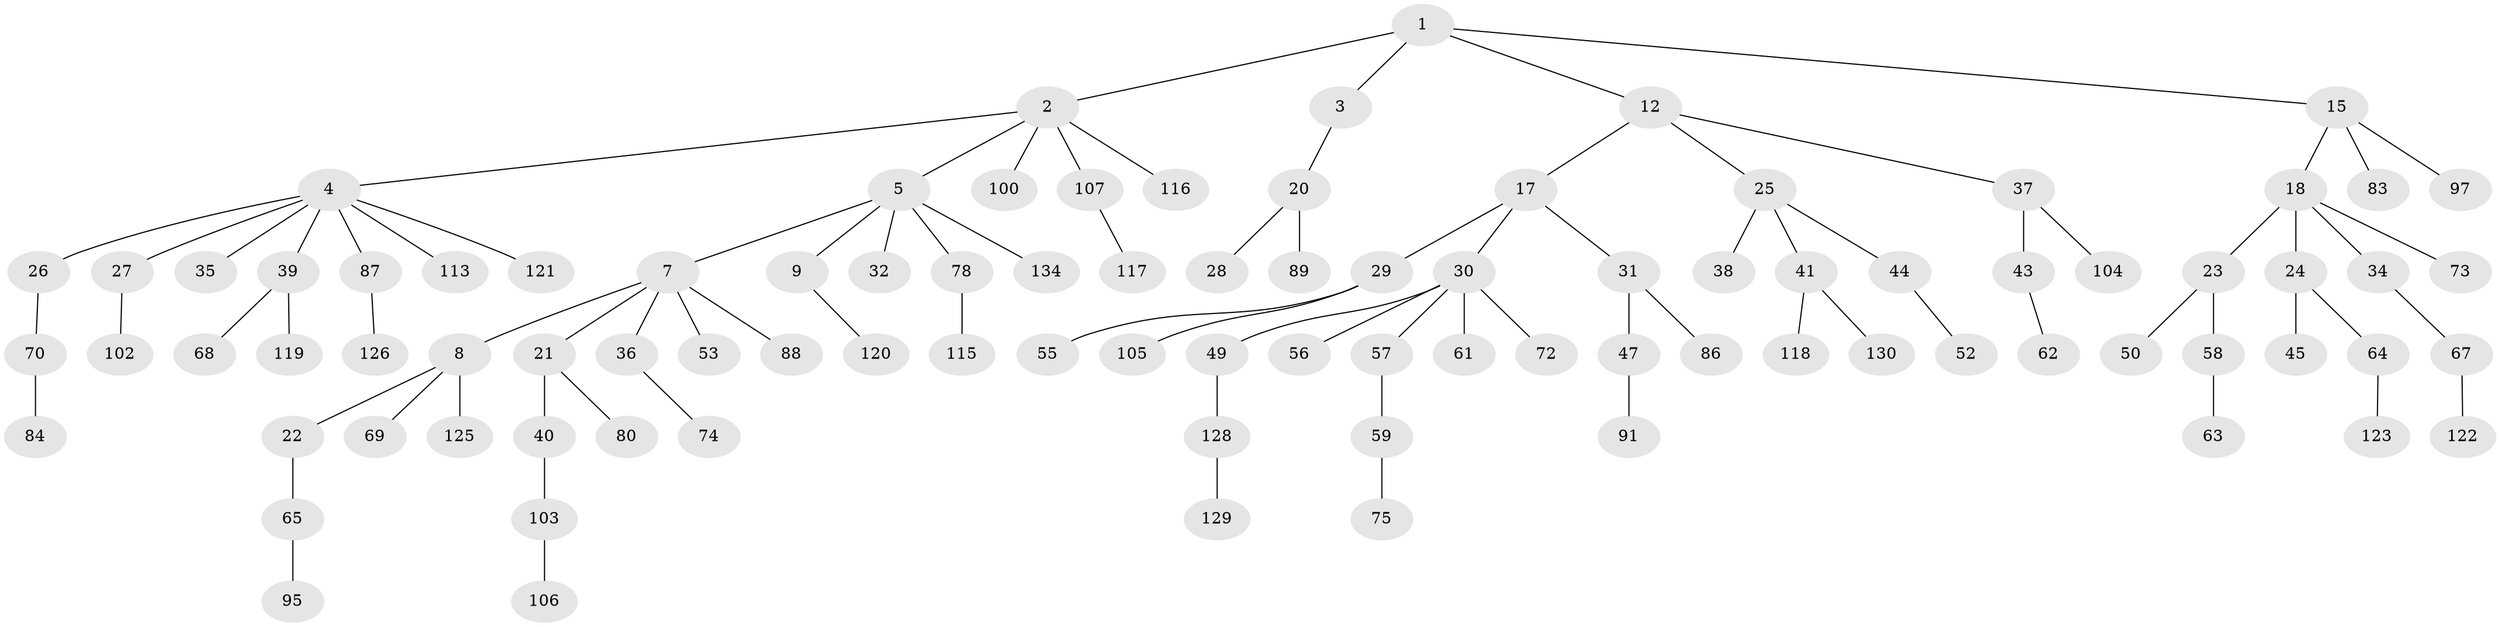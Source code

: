 // original degree distribution, {4: 0.0962962962962963, 6: 0.007407407407407408, 3: 0.1111111111111111, 5: 0.02962962962962963, 7: 0.007407407407407408, 1: 0.4740740740740741, 2: 0.2740740740740741}
// Generated by graph-tools (version 1.1) at 2025/42/03/06/25 10:42:05]
// undirected, 93 vertices, 92 edges
graph export_dot {
graph [start="1"]
  node [color=gray90,style=filled];
  1 [super="+11"];
  2 [super="+19"];
  3 [super="+132"];
  4 [super="+6"];
  5 [super="+114"];
  7 [super="+14"];
  8 [super="+16"];
  9 [super="+10"];
  12 [super="+13"];
  15 [super="+60"];
  17;
  18;
  20 [super="+66"];
  21;
  22;
  23;
  24 [super="+98"];
  25 [super="+48"];
  26 [super="+46"];
  27 [super="+54"];
  28;
  29 [super="+79"];
  30 [super="+42"];
  31 [super="+33"];
  32;
  34;
  35;
  36;
  37 [super="+101"];
  38 [super="+81"];
  39 [super="+85"];
  40 [super="+82"];
  41 [super="+51"];
  43 [super="+127"];
  44 [super="+109"];
  45 [super="+110"];
  47;
  49;
  50 [super="+99"];
  52;
  53;
  55;
  56;
  57;
  58;
  59 [super="+77"];
  61;
  62;
  63 [super="+71"];
  64 [super="+93"];
  65 [super="+76"];
  67 [super="+96"];
  68;
  69;
  70;
  72 [super="+133"];
  73;
  74;
  75;
  78 [super="+90"];
  80;
  83;
  84 [super="+92"];
  86;
  87 [super="+94"];
  88;
  89;
  91 [super="+135"];
  95 [super="+112"];
  97;
  100 [super="+111"];
  102;
  103;
  104;
  105;
  106 [super="+108"];
  107;
  113;
  115;
  116;
  117;
  118;
  119;
  120;
  121 [super="+124"];
  122;
  123 [super="+131"];
  125;
  126;
  128;
  129;
  130;
  134;
  1 -- 2;
  1 -- 3;
  1 -- 15;
  1 -- 12;
  2 -- 4;
  2 -- 5;
  2 -- 100;
  2 -- 107;
  2 -- 116;
  3 -- 20;
  4 -- 26;
  4 -- 27;
  4 -- 121;
  4 -- 113;
  4 -- 35;
  4 -- 39;
  4 -- 87;
  5 -- 7;
  5 -- 9;
  5 -- 32;
  5 -- 78;
  5 -- 134;
  7 -- 8;
  7 -- 36;
  7 -- 88;
  7 -- 21;
  7 -- 53;
  8 -- 125;
  8 -- 69;
  8 -- 22;
  9 -- 120;
  12 -- 25;
  12 -- 17;
  12 -- 37;
  15 -- 18;
  15 -- 97;
  15 -- 83;
  17 -- 29;
  17 -- 30;
  17 -- 31;
  18 -- 23;
  18 -- 24;
  18 -- 34;
  18 -- 73;
  20 -- 28;
  20 -- 89;
  21 -- 40;
  21 -- 80;
  22 -- 65;
  23 -- 50;
  23 -- 58;
  24 -- 45;
  24 -- 64;
  25 -- 38;
  25 -- 41;
  25 -- 44;
  26 -- 70;
  27 -- 102;
  29 -- 55;
  29 -- 105;
  30 -- 57;
  30 -- 61;
  30 -- 56;
  30 -- 49;
  30 -- 72;
  31 -- 47;
  31 -- 86;
  34 -- 67;
  36 -- 74;
  37 -- 43;
  37 -- 104;
  39 -- 68;
  39 -- 119;
  40 -- 103;
  41 -- 118;
  41 -- 130;
  43 -- 62;
  44 -- 52;
  47 -- 91;
  49 -- 128;
  57 -- 59;
  58 -- 63;
  59 -- 75;
  64 -- 123;
  65 -- 95;
  67 -- 122;
  70 -- 84;
  78 -- 115;
  87 -- 126;
  103 -- 106;
  107 -- 117;
  128 -- 129;
}
